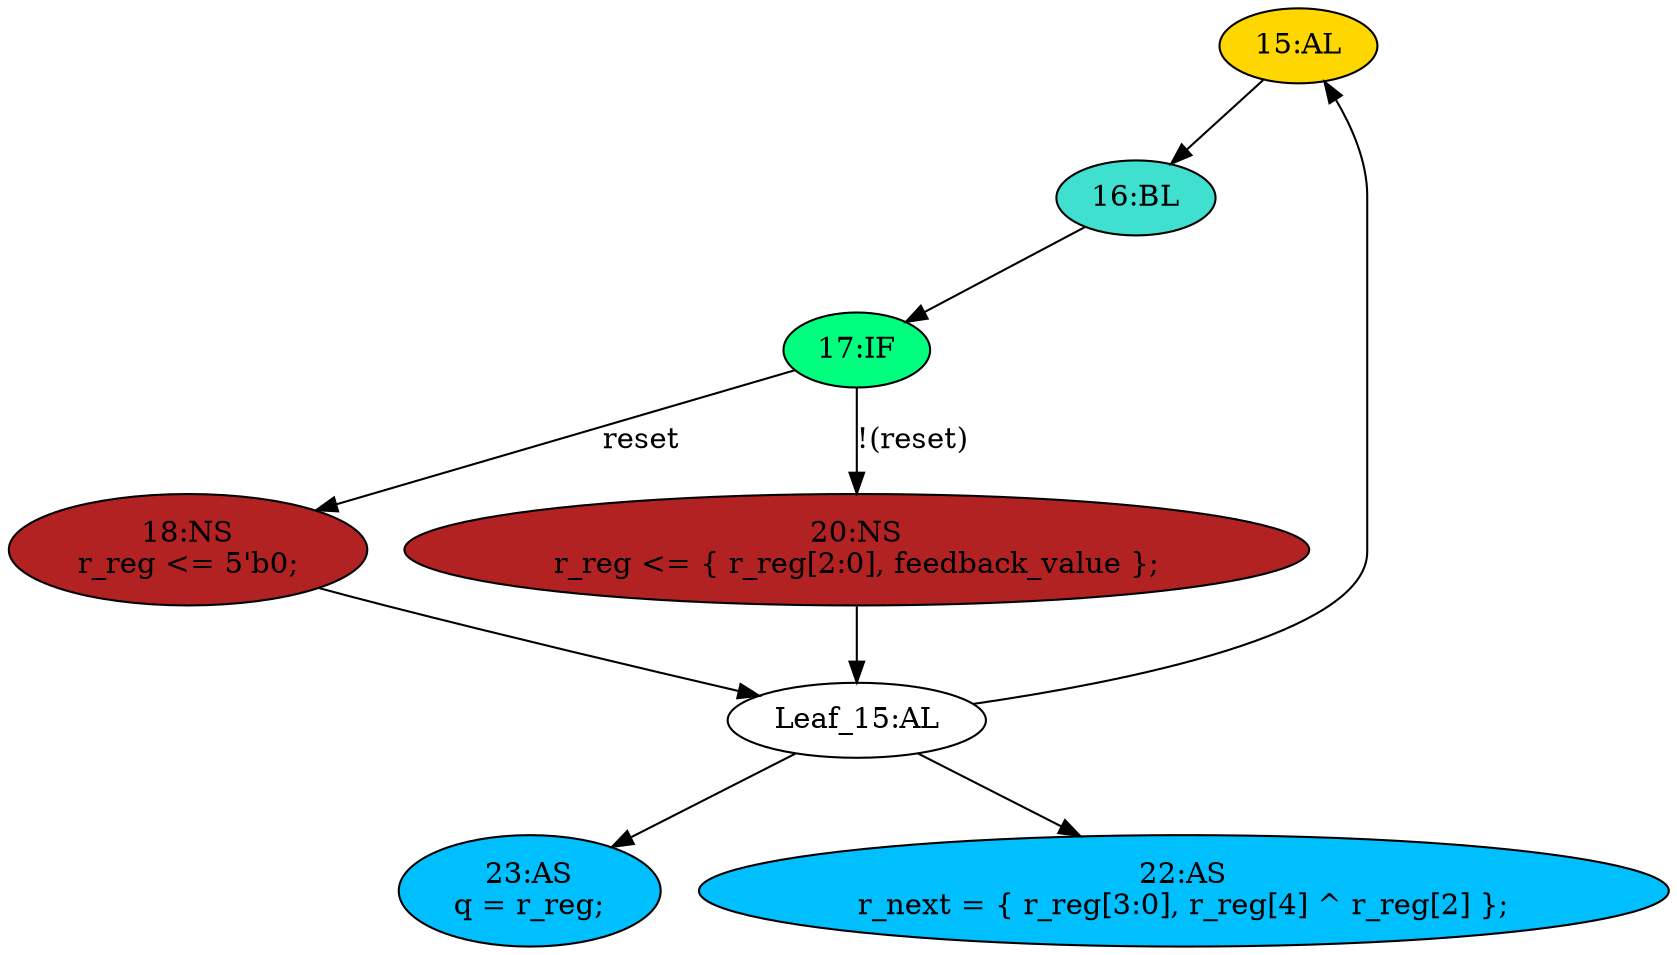 strict digraph "compose( ,  )" {
	node [label="\N"];
	"15:AL"	[ast="<pyverilog.vparser.ast.Always object at 0x7f169bb23790>",
		clk_sens=True,
		fillcolor=gold,
		label="15:AL",
		sens="['clk', 'reset']",
		statements="[]",
		style=filled,
		typ=Always,
		use_var="['reset', 'r_reg', 'feedback_value']"];
	"16:BL"	[ast="<pyverilog.vparser.ast.Block object at 0x7f169bb233d0>",
		fillcolor=turquoise,
		label="16:BL",
		statements="[]",
		style=filled,
		typ=Block];
	"15:AL" -> "16:BL"	[cond="[]",
		lineno=None];
	"Leaf_15:AL"	[def_var="['r_reg']",
		label="Leaf_15:AL"];
	"Leaf_15:AL" -> "15:AL";
	"23:AS"	[ast="<pyverilog.vparser.ast.Assign object at 0x7f169bb26f50>",
		def_var="['q']",
		fillcolor=deepskyblue,
		label="23:AS
q = r_reg;",
		statements="[]",
		style=filled,
		typ=Assign,
		use_var="['r_reg']"];
	"Leaf_15:AL" -> "23:AS";
	"22:AS"	[ast="<pyverilog.vparser.ast.Assign object at 0x7f169bb26ad0>",
		def_var="['r_next']",
		fillcolor=deepskyblue,
		label="22:AS
r_next = { r_reg[3:0], r_reg[4] ^ r_reg[2] };",
		statements="[]",
		style=filled,
		typ=Assign,
		use_var="['r_reg', 'r_reg', 'r_reg']"];
	"Leaf_15:AL" -> "22:AS";
	"18:NS"	[ast="<pyverilog.vparser.ast.NonblockingSubstitution object at 0x7f169bb23890>",
		fillcolor=firebrick,
		label="18:NS
r_reg <= 5'b0;",
		statements="[<pyverilog.vparser.ast.NonblockingSubstitution object at 0x7f169bb23890>]",
		style=filled,
		typ=NonblockingSubstitution];
	"18:NS" -> "Leaf_15:AL"	[cond="[]",
		lineno=None];
	"17:IF"	[ast="<pyverilog.vparser.ast.IfStatement object at 0x7f169bb23210>",
		fillcolor=springgreen,
		label="17:IF",
		statements="[]",
		style=filled,
		typ=IfStatement];
	"17:IF" -> "18:NS"	[cond="['reset']",
		label=reset,
		lineno=17];
	"20:NS"	[ast="<pyverilog.vparser.ast.NonblockingSubstitution object at 0x7f169bb31650>",
		fillcolor=firebrick,
		label="20:NS
r_reg <= { r_reg[2:0], feedback_value };",
		statements="[<pyverilog.vparser.ast.NonblockingSubstitution object at 0x7f169bb31650>]",
		style=filled,
		typ=NonblockingSubstitution];
	"17:IF" -> "20:NS"	[cond="['reset']",
		label="!(reset)",
		lineno=17];
	"20:NS" -> "Leaf_15:AL"	[cond="[]",
		lineno=None];
	"16:BL" -> "17:IF"	[cond="[]",
		lineno=None];
}
